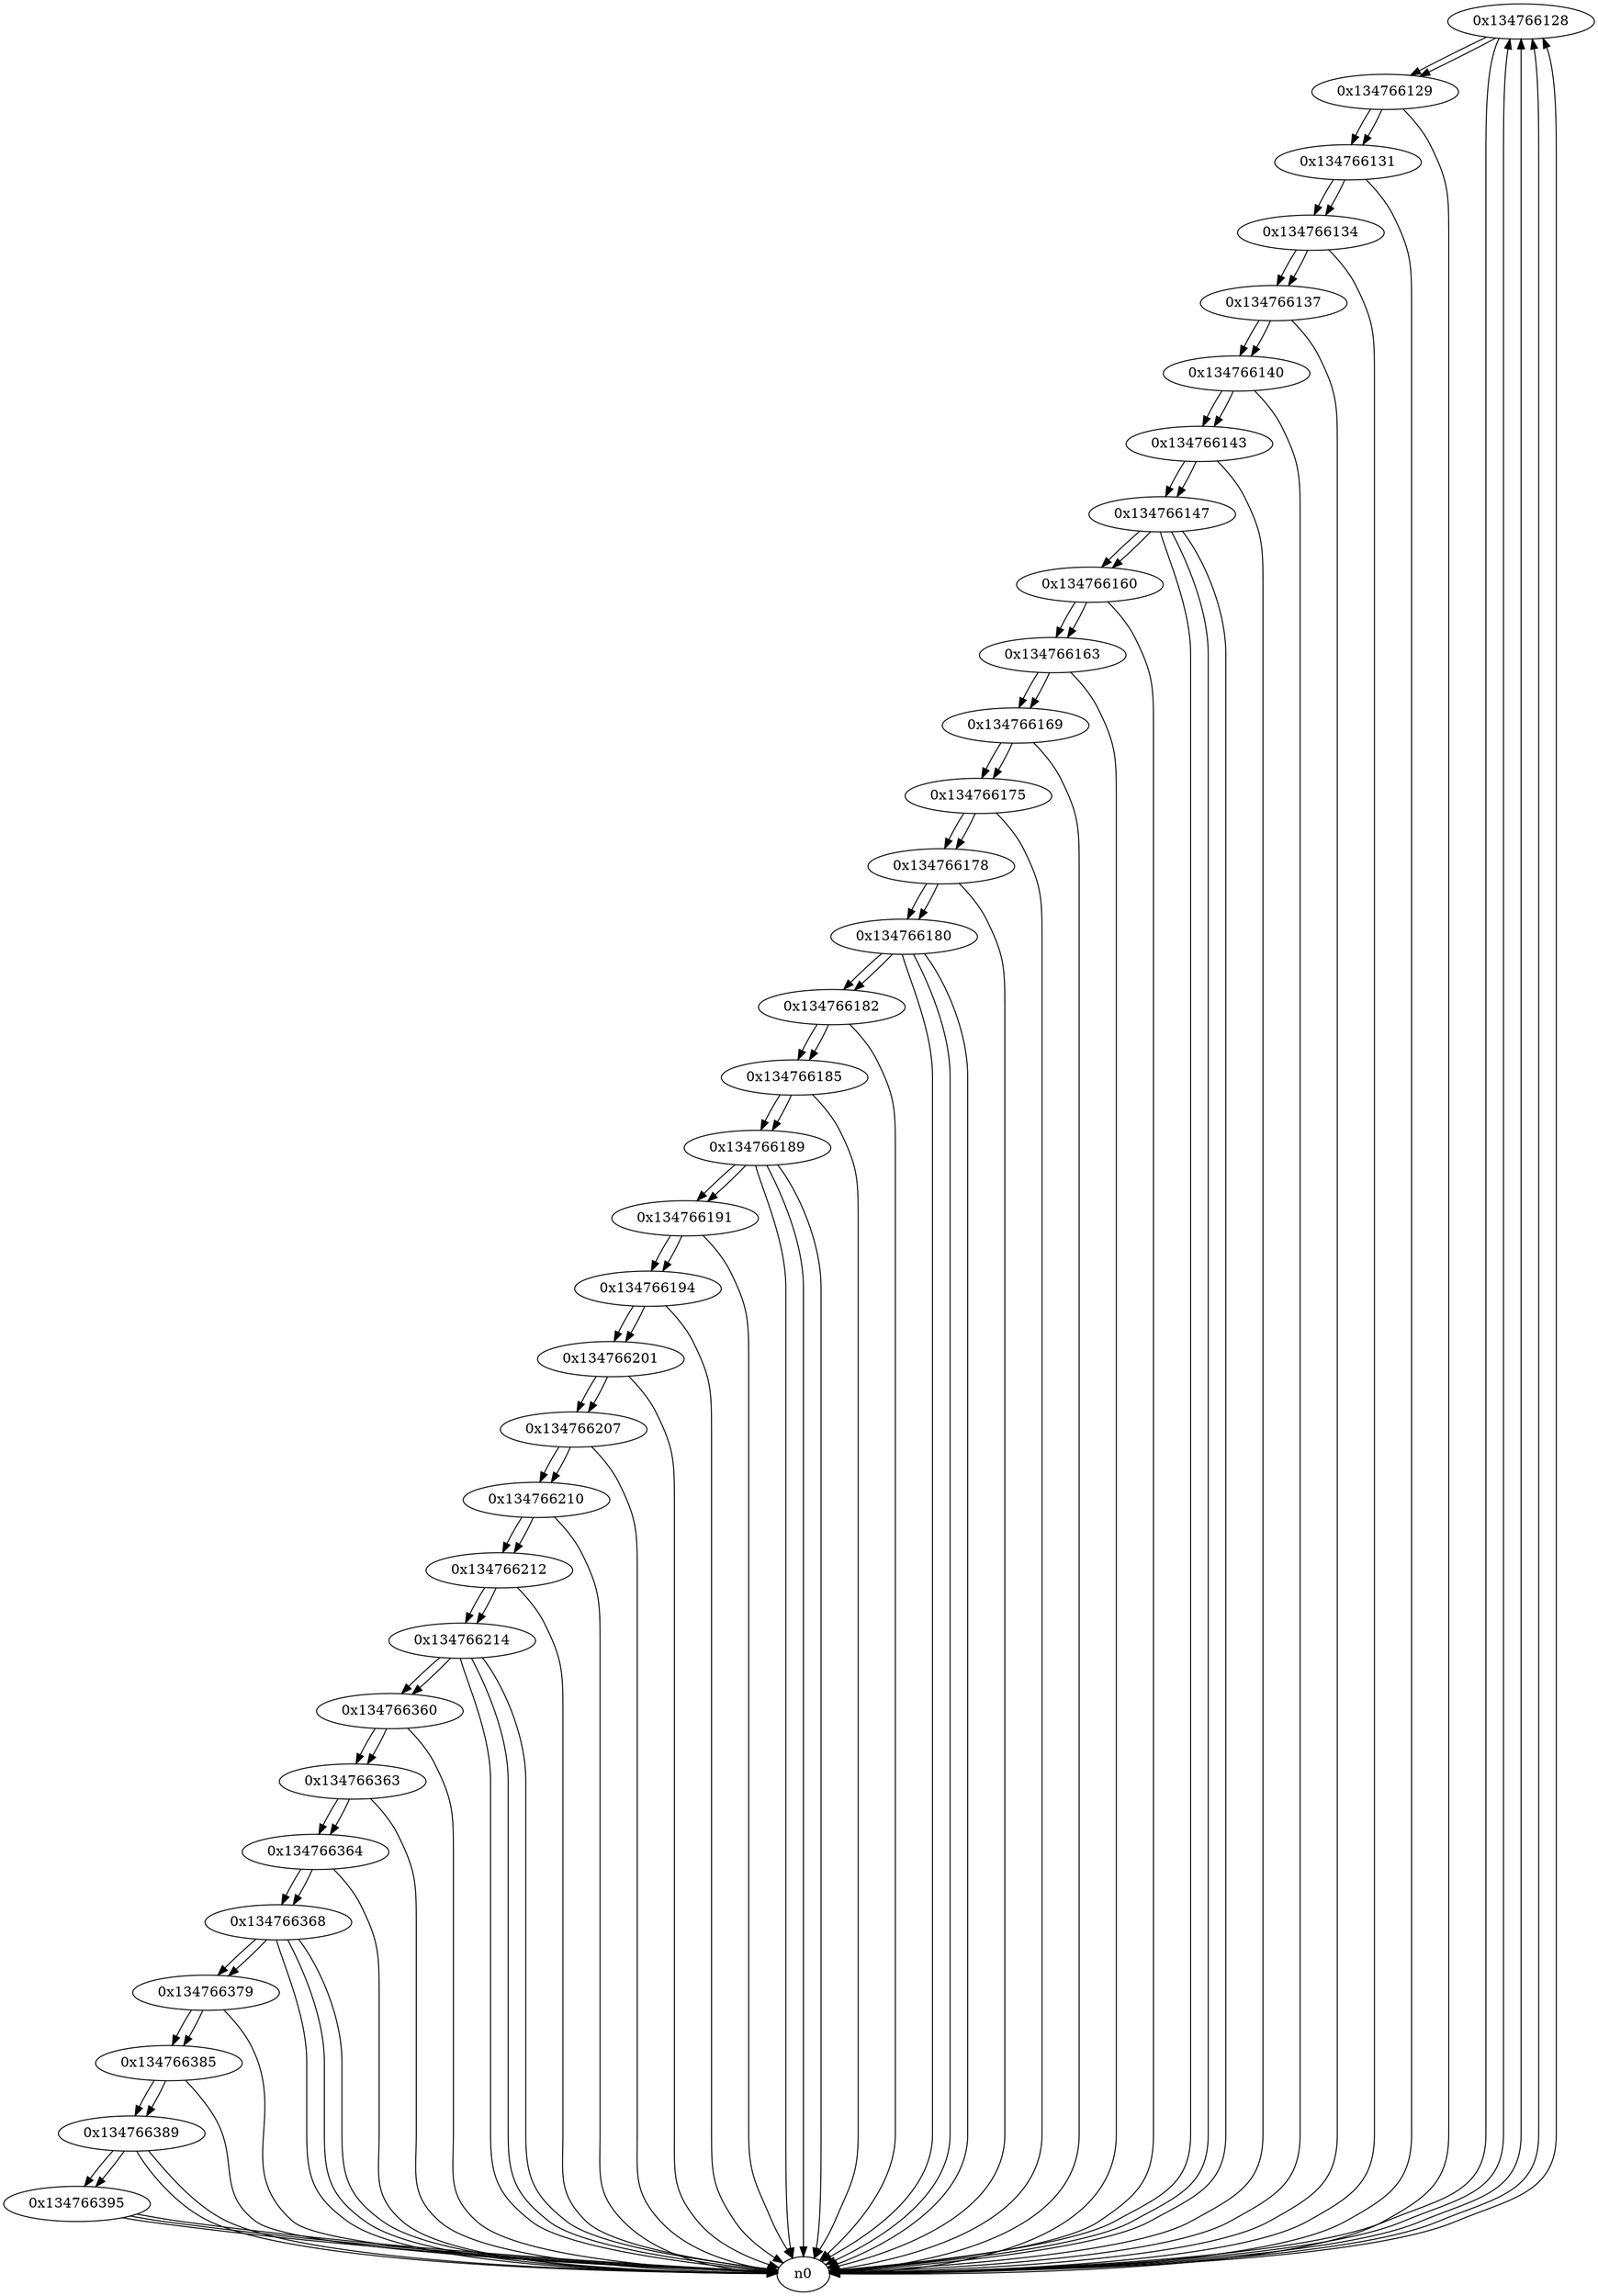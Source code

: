 digraph G{
/* nodes */
  n1 [label="0x134766128"]
  n2 [label="0x134766129"]
  n3 [label="0x134766131"]
  n4 [label="0x134766134"]
  n5 [label="0x134766137"]
  n6 [label="0x134766140"]
  n7 [label="0x134766143"]
  n8 [label="0x134766147"]
  n9 [label="0x134766160"]
  n10 [label="0x134766163"]
  n11 [label="0x134766169"]
  n12 [label="0x134766175"]
  n13 [label="0x134766178"]
  n14 [label="0x134766180"]
  n15 [label="0x134766182"]
  n16 [label="0x134766185"]
  n17 [label="0x134766189"]
  n18 [label="0x134766191"]
  n19 [label="0x134766194"]
  n20 [label="0x134766201"]
  n21 [label="0x134766207"]
  n22 [label="0x134766210"]
  n23 [label="0x134766212"]
  n24 [label="0x134766214"]
  n25 [label="0x134766360"]
  n26 [label="0x134766363"]
  n27 [label="0x134766364"]
  n28 [label="0x134766368"]
  n29 [label="0x134766379"]
  n30 [label="0x134766385"]
  n31 [label="0x134766389"]
  n32 [label="0x134766395"]
/* edges */
n1 -> n2;
n1 -> n0;
n0 -> n1;
n0 -> n1;
n0 -> n1;
n0 -> n1;
n2 -> n3;
n2 -> n0;
n1 -> n2;
n3 -> n4;
n3 -> n0;
n2 -> n3;
n4 -> n5;
n4 -> n0;
n3 -> n4;
n5 -> n6;
n5 -> n0;
n4 -> n5;
n6 -> n7;
n6 -> n0;
n5 -> n6;
n7 -> n8;
n7 -> n0;
n6 -> n7;
n8 -> n9;
n8 -> n0;
n8 -> n0;
n8 -> n0;
n7 -> n8;
n9 -> n10;
n9 -> n0;
n8 -> n9;
n10 -> n11;
n10 -> n0;
n9 -> n10;
n11 -> n12;
n11 -> n0;
n10 -> n11;
n12 -> n13;
n12 -> n0;
n11 -> n12;
n13 -> n14;
n13 -> n0;
n12 -> n13;
n14 -> n0;
n14 -> n15;
n14 -> n0;
n14 -> n0;
n13 -> n14;
n15 -> n16;
n15 -> n0;
n14 -> n15;
n16 -> n17;
n16 -> n0;
n15 -> n16;
n17 -> n18;
n17 -> n0;
n17 -> n0;
n17 -> n0;
n16 -> n17;
n18 -> n19;
n18 -> n0;
n17 -> n18;
n19 -> n20;
n19 -> n0;
n18 -> n19;
n20 -> n21;
n20 -> n0;
n19 -> n20;
n21 -> n22;
n21 -> n0;
n20 -> n21;
n22 -> n23;
n22 -> n0;
n21 -> n22;
n23 -> n24;
n23 -> n0;
n22 -> n23;
n24 -> n25;
n24 -> n0;
n24 -> n0;
n24 -> n0;
n23 -> n24;
n25 -> n26;
n25 -> n0;
n24 -> n25;
n26 -> n27;
n26 -> n0;
n25 -> n26;
n27 -> n28;
n27 -> n0;
n26 -> n27;
n28 -> n29;
n28 -> n0;
n28 -> n0;
n28 -> n0;
n27 -> n28;
n29 -> n30;
n29 -> n0;
n28 -> n29;
n30 -> n31;
n30 -> n0;
n29 -> n30;
n31 -> n32;
n31 -> n0;
n31 -> n0;
n30 -> n31;
n32 -> n0;
n32 -> n0;
n32 -> n0;
n31 -> n32;
}
